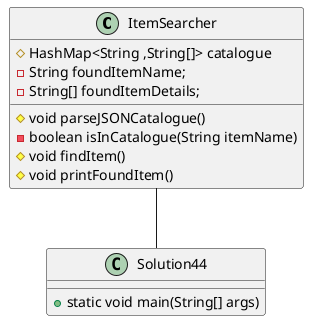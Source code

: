 @startuml
'https://plantuml.com/sequence-diagram

class ItemSearcher {
 # HashMap<String ,String[]> catalogue
 - String foundItemName;
 - String[] foundItemDetails;

 # void parseJSONCatalogue()
 - boolean isInCatalogue(String itemName)
 # void findItem()
 # void printFoundItem()
}

class Solution44 {
 + static void main(String[] args)
}

ItemSearcher -- Solution44
@enduml
